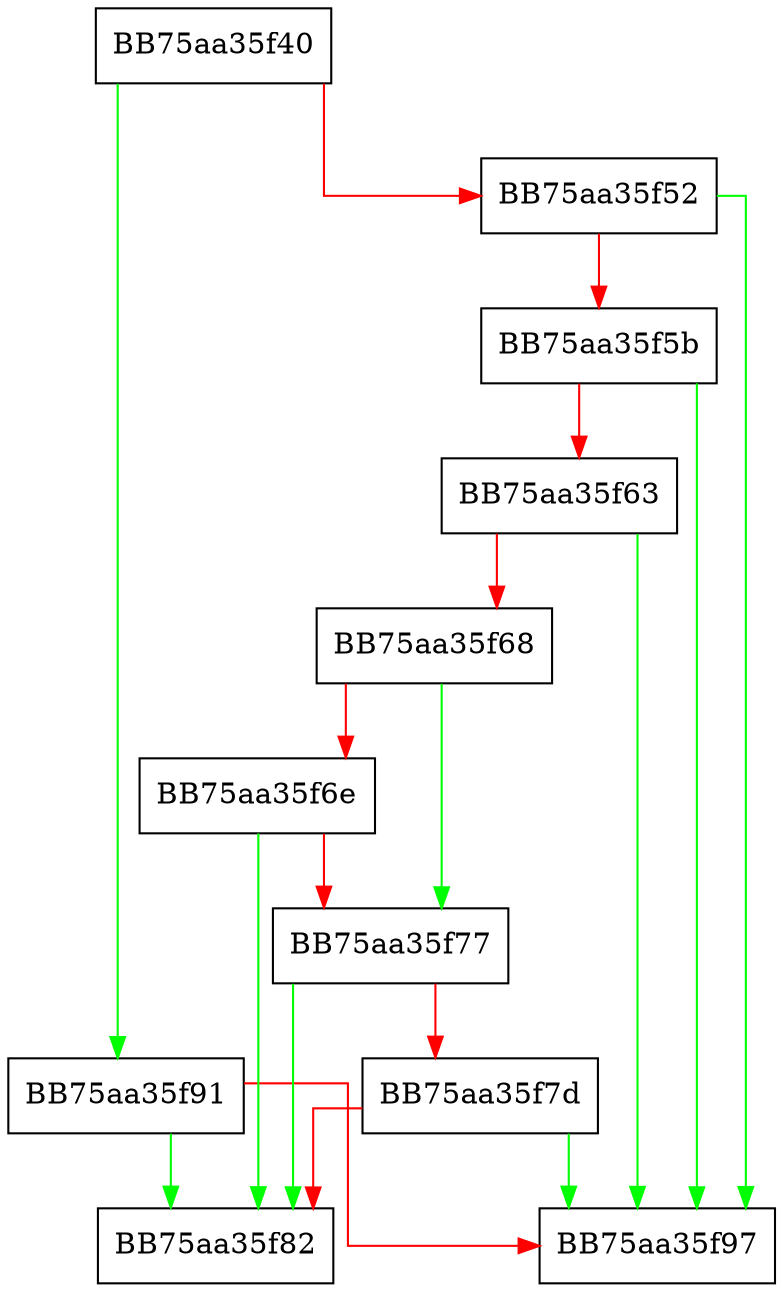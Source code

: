 digraph match_end_line {
  node [shape="box"];
  graph [splines=ortho];
  BB75aa35f40 -> BB75aa35f91 [color="green"];
  BB75aa35f40 -> BB75aa35f52 [color="red"];
  BB75aa35f52 -> BB75aa35f97 [color="green"];
  BB75aa35f52 -> BB75aa35f5b [color="red"];
  BB75aa35f5b -> BB75aa35f97 [color="green"];
  BB75aa35f5b -> BB75aa35f63 [color="red"];
  BB75aa35f63 -> BB75aa35f97 [color="green"];
  BB75aa35f63 -> BB75aa35f68 [color="red"];
  BB75aa35f68 -> BB75aa35f77 [color="green"];
  BB75aa35f68 -> BB75aa35f6e [color="red"];
  BB75aa35f6e -> BB75aa35f82 [color="green"];
  BB75aa35f6e -> BB75aa35f77 [color="red"];
  BB75aa35f77 -> BB75aa35f82 [color="green"];
  BB75aa35f77 -> BB75aa35f7d [color="red"];
  BB75aa35f7d -> BB75aa35f97 [color="green"];
  BB75aa35f7d -> BB75aa35f82 [color="red"];
  BB75aa35f91 -> BB75aa35f82 [color="green"];
  BB75aa35f91 -> BB75aa35f97 [color="red"];
}